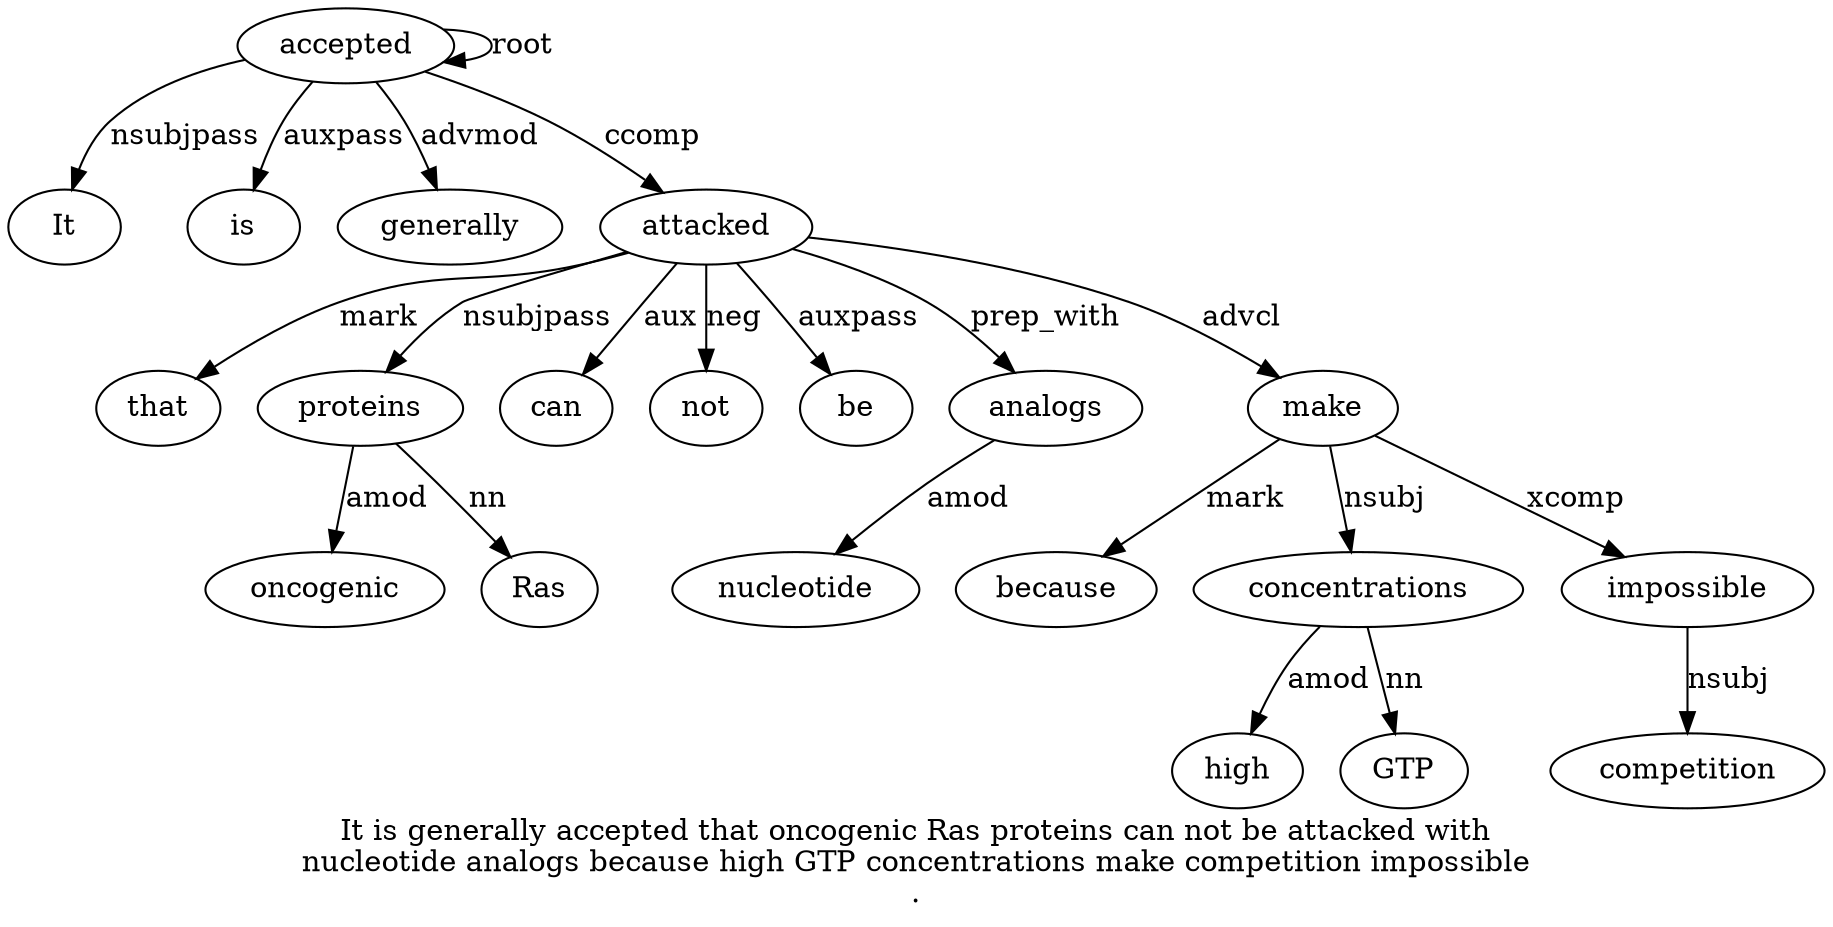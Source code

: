 digraph "It is generally accepted that oncogenic Ras proteins can not be attacked with nucleotide analogs because high GTP concentrations make competition impossible ." {
label="It is generally accepted that oncogenic Ras proteins can not be attacked with
nucleotide analogs because high GTP concentrations make competition impossible
.";
accepted4 [style=filled, fillcolor=white, label=accepted];
It1 [style=filled, fillcolor=white, label=It];
accepted4 -> It1  [label=nsubjpass];
is2 [style=filled, fillcolor=white, label=is];
accepted4 -> is2  [label=auxpass];
generally3 [style=filled, fillcolor=white, label=generally];
accepted4 -> generally3  [label=advmod];
accepted4 -> accepted4  [label=root];
attacked12 [style=filled, fillcolor=white, label=attacked];
that5 [style=filled, fillcolor=white, label=that];
attacked12 -> that5  [label=mark];
proteins8 [style=filled, fillcolor=white, label=proteins];
oncogenic6 [style=filled, fillcolor=white, label=oncogenic];
proteins8 -> oncogenic6  [label=amod];
Ras7 [style=filled, fillcolor=white, label=Ras];
proteins8 -> Ras7  [label=nn];
attacked12 -> proteins8  [label=nsubjpass];
can9 [style=filled, fillcolor=white, label=can];
attacked12 -> can9  [label=aux];
not10 [style=filled, fillcolor=white, label=not];
attacked12 -> not10  [label=neg];
be11 [style=filled, fillcolor=white, label=be];
attacked12 -> be11  [label=auxpass];
accepted4 -> attacked12  [label=ccomp];
analogs15 [style=filled, fillcolor=white, label=analogs];
nucleotide14 [style=filled, fillcolor=white, label=nucleotide];
analogs15 -> nucleotide14  [label=amod];
attacked12 -> analogs15  [label=prep_with];
make20 [style=filled, fillcolor=white, label=make];
because16 [style=filled, fillcolor=white, label=because];
make20 -> because16  [label=mark];
concentrations19 [style=filled, fillcolor=white, label=concentrations];
high17 [style=filled, fillcolor=white, label=high];
concentrations19 -> high17  [label=amod];
GTP18 [style=filled, fillcolor=white, label=GTP];
concentrations19 -> GTP18  [label=nn];
make20 -> concentrations19  [label=nsubj];
attacked12 -> make20  [label=advcl];
impossible22 [style=filled, fillcolor=white, label=impossible];
competition21 [style=filled, fillcolor=white, label=competition];
impossible22 -> competition21  [label=nsubj];
make20 -> impossible22  [label=xcomp];
}
